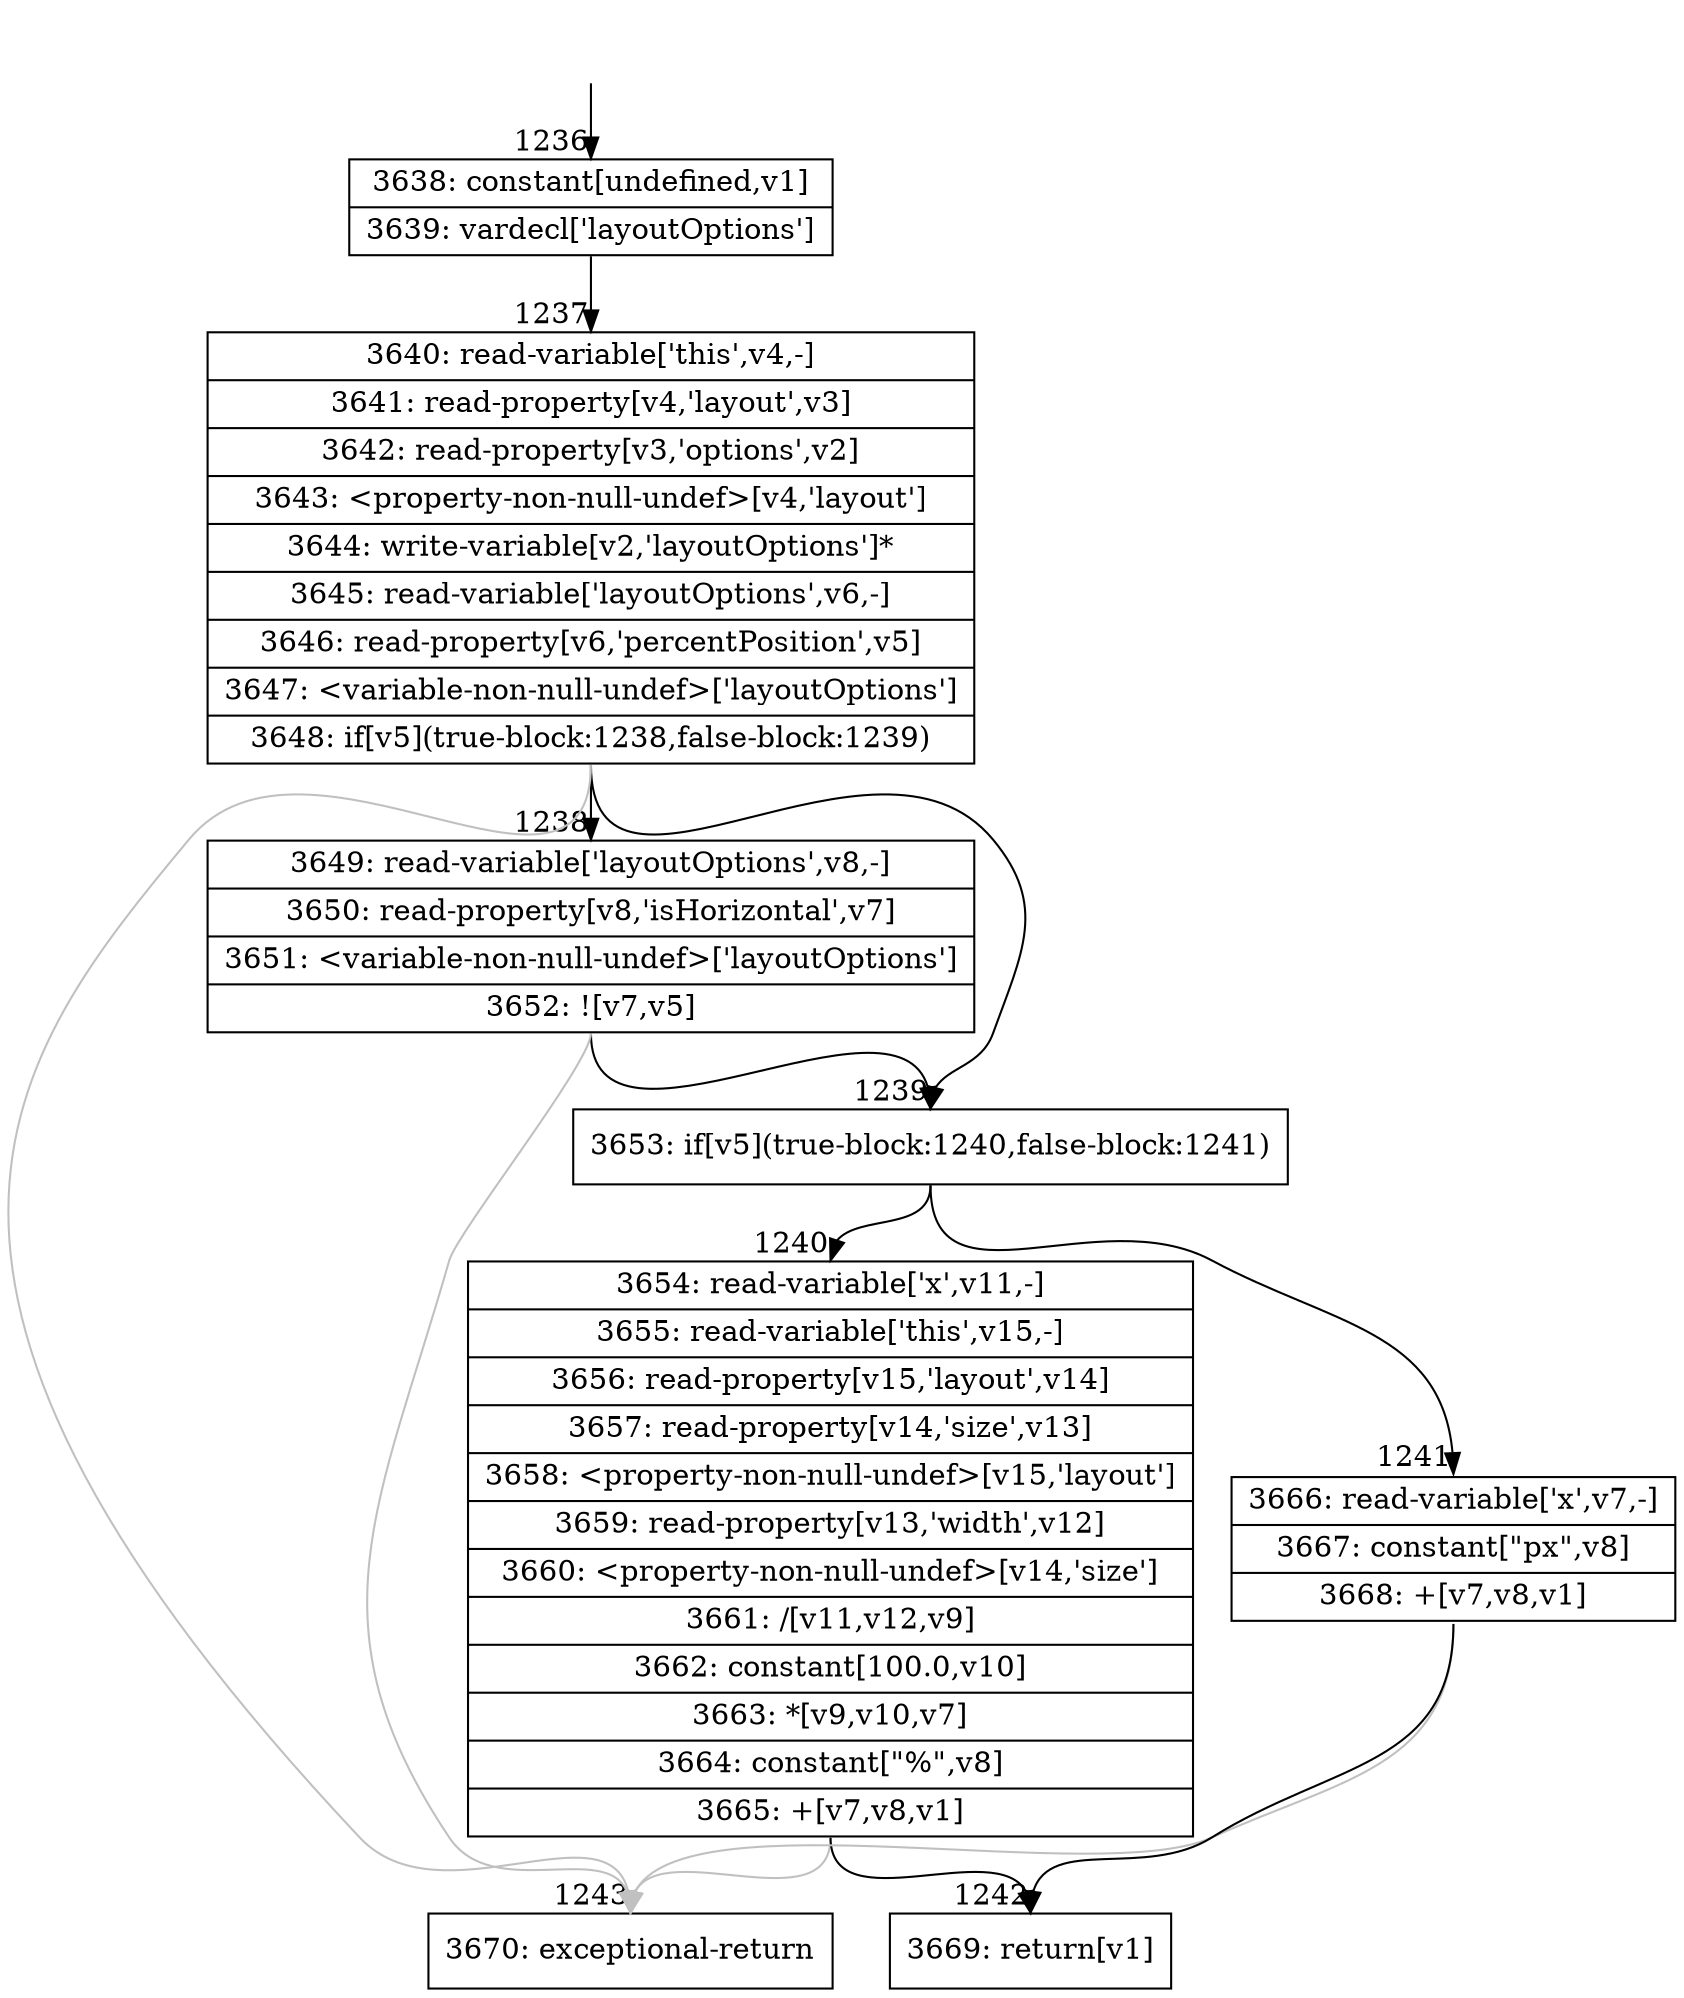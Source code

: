 digraph {
rankdir="TD"
BB_entry112[shape=none,label=""];
BB_entry112 -> BB1236 [tailport=s, headport=n, headlabel="    1236"]
BB1236 [shape=record label="{3638: constant[undefined,v1]|3639: vardecl['layoutOptions']}" ] 
BB1236 -> BB1237 [tailport=s, headport=n, headlabel="      1237"]
BB1237 [shape=record label="{3640: read-variable['this',v4,-]|3641: read-property[v4,'layout',v3]|3642: read-property[v3,'options',v2]|3643: \<property-non-null-undef\>[v4,'layout']|3644: write-variable[v2,'layoutOptions']*|3645: read-variable['layoutOptions',v6,-]|3646: read-property[v6,'percentPosition',v5]|3647: \<variable-non-null-undef\>['layoutOptions']|3648: if[v5](true-block:1238,false-block:1239)}" ] 
BB1237 -> BB1239 [tailport=s, headport=n, headlabel="      1239"]
BB1237 -> BB1238 [tailport=s, headport=n, headlabel="      1238"]
BB1237 -> BB1243 [tailport=s, headport=n, color=gray, headlabel="      1243"]
BB1238 [shape=record label="{3649: read-variable['layoutOptions',v8,-]|3650: read-property[v8,'isHorizontal',v7]|3651: \<variable-non-null-undef\>['layoutOptions']|3652: ![v7,v5]}" ] 
BB1238 -> BB1239 [tailport=s, headport=n]
BB1238 -> BB1243 [tailport=s, headport=n, color=gray]
BB1239 [shape=record label="{3653: if[v5](true-block:1240,false-block:1241)}" ] 
BB1239 -> BB1240 [tailport=s, headport=n, headlabel="      1240"]
BB1239 -> BB1241 [tailport=s, headport=n, headlabel="      1241"]
BB1240 [shape=record label="{3654: read-variable['x',v11,-]|3655: read-variable['this',v15,-]|3656: read-property[v15,'layout',v14]|3657: read-property[v14,'size',v13]|3658: \<property-non-null-undef\>[v15,'layout']|3659: read-property[v13,'width',v12]|3660: \<property-non-null-undef\>[v14,'size']|3661: /[v11,v12,v9]|3662: constant[100.0,v10]|3663: *[v9,v10,v7]|3664: constant[\"%\",v8]|3665: +[v7,v8,v1]}" ] 
BB1240 -> BB1242 [tailport=s, headport=n, headlabel="      1242"]
BB1240 -> BB1243 [tailport=s, headport=n, color=gray]
BB1241 [shape=record label="{3666: read-variable['x',v7,-]|3667: constant[\"px\",v8]|3668: +[v7,v8,v1]}" ] 
BB1241 -> BB1242 [tailport=s, headport=n]
BB1241 -> BB1243 [tailport=s, headport=n, color=gray]
BB1242 [shape=record label="{3669: return[v1]}" ] 
BB1243 [shape=record label="{3670: exceptional-return}" ] 
//#$~ 1693
}
